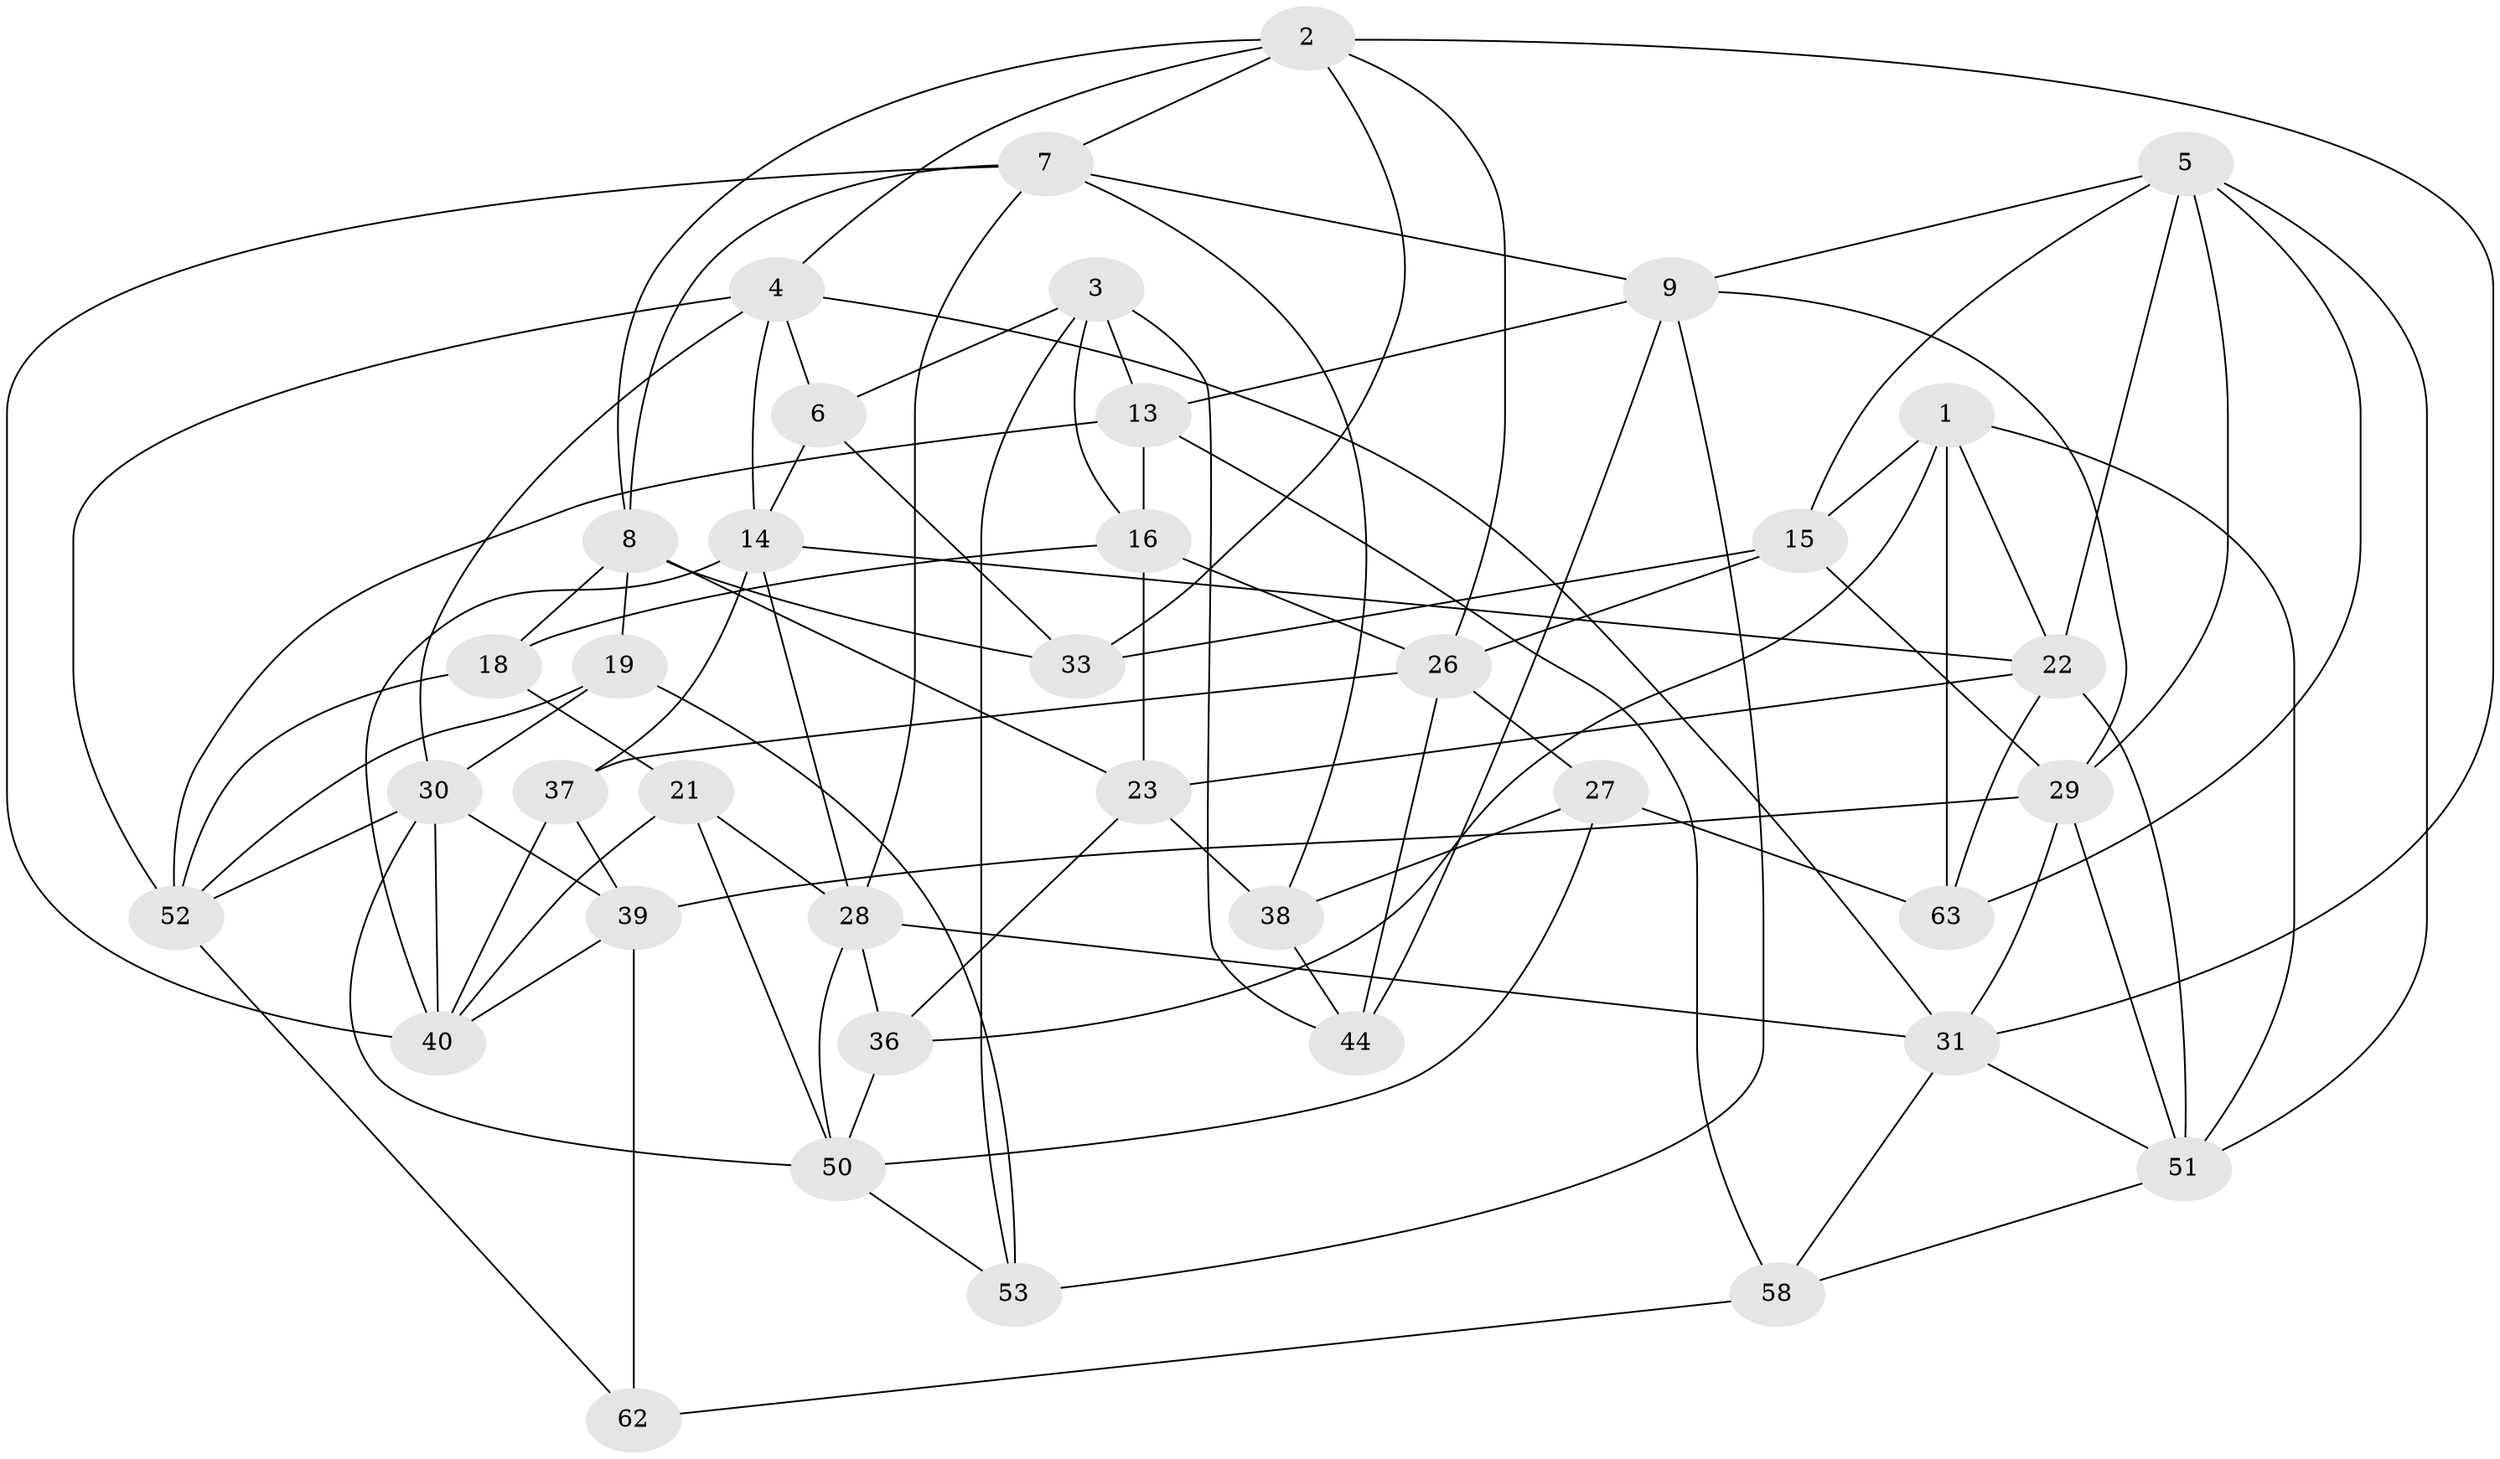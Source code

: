 // Generated by graph-tools (version 1.1) at 2025/52/02/27/25 19:52:33]
// undirected, 38 vertices, 96 edges
graph export_dot {
graph [start="1"]
  node [color=gray90,style=filled];
  1 [super="+12"];
  2 [super="+11"];
  3 [super="+54"];
  4 [super="+34"];
  5 [super="+17"];
  6;
  7 [super="+10"];
  8 [super="+47"];
  9 [super="+42"];
  13 [super="+45"];
  14 [super="+20"];
  15 [super="+25"];
  16 [super="+46"];
  18 [super="+41"];
  19;
  21 [super="+56"];
  22 [super="+64"];
  23 [super="+24"];
  26 [super="+35"];
  27;
  28 [super="+49"];
  29 [super="+32"];
  30 [super="+48"];
  31 [super="+43"];
  33;
  36;
  37;
  38;
  39 [super="+61"];
  40 [super="+57"];
  44;
  50 [super="+59"];
  51 [super="+55"];
  52 [super="+60"];
  53;
  58;
  62;
  63;
  1 -- 36;
  1 -- 15 [weight=2];
  1 -- 51;
  1 -- 63;
  1 -- 22;
  2 -- 33;
  2 -- 7;
  2 -- 8;
  2 -- 4;
  2 -- 31;
  2 -- 26;
  3 -- 6;
  3 -- 53;
  3 -- 13 [weight=2];
  3 -- 16;
  3 -- 44;
  4 -- 30;
  4 -- 6;
  4 -- 52;
  4 -- 31;
  4 -- 14;
  5 -- 15;
  5 -- 29;
  5 -- 22;
  5 -- 9;
  5 -- 51;
  5 -- 63;
  6 -- 33;
  6 -- 14;
  7 -- 28;
  7 -- 9;
  7 -- 8;
  7 -- 38;
  7 -- 40;
  8 -- 19;
  8 -- 33;
  8 -- 18;
  8 -- 23;
  9 -- 53;
  9 -- 44;
  9 -- 29;
  9 -- 13;
  13 -- 52;
  13 -- 58;
  13 -- 16;
  14 -- 40;
  14 -- 22;
  14 -- 37;
  14 -- 28;
  15 -- 29;
  15 -- 33;
  15 -- 26;
  16 -- 26;
  16 -- 23 [weight=2];
  16 -- 18;
  18 -- 21 [weight=3];
  18 -- 52;
  19 -- 53;
  19 -- 30;
  19 -- 52;
  21 -- 40;
  21 -- 50;
  21 -- 28;
  22 -- 63;
  22 -- 51;
  22 -- 23;
  23 -- 36;
  23 -- 38;
  26 -- 27;
  26 -- 44;
  26 -- 37;
  27 -- 50;
  27 -- 38;
  27 -- 63;
  28 -- 36;
  28 -- 50;
  28 -- 31;
  29 -- 39;
  29 -- 31;
  29 -- 51;
  30 -- 52;
  30 -- 39;
  30 -- 50;
  30 -- 40;
  31 -- 58;
  31 -- 51;
  36 -- 50;
  37 -- 39;
  37 -- 40;
  38 -- 44;
  39 -- 62 [weight=2];
  39 -- 40;
  50 -- 53;
  51 -- 58;
  52 -- 62;
  58 -- 62;
}
